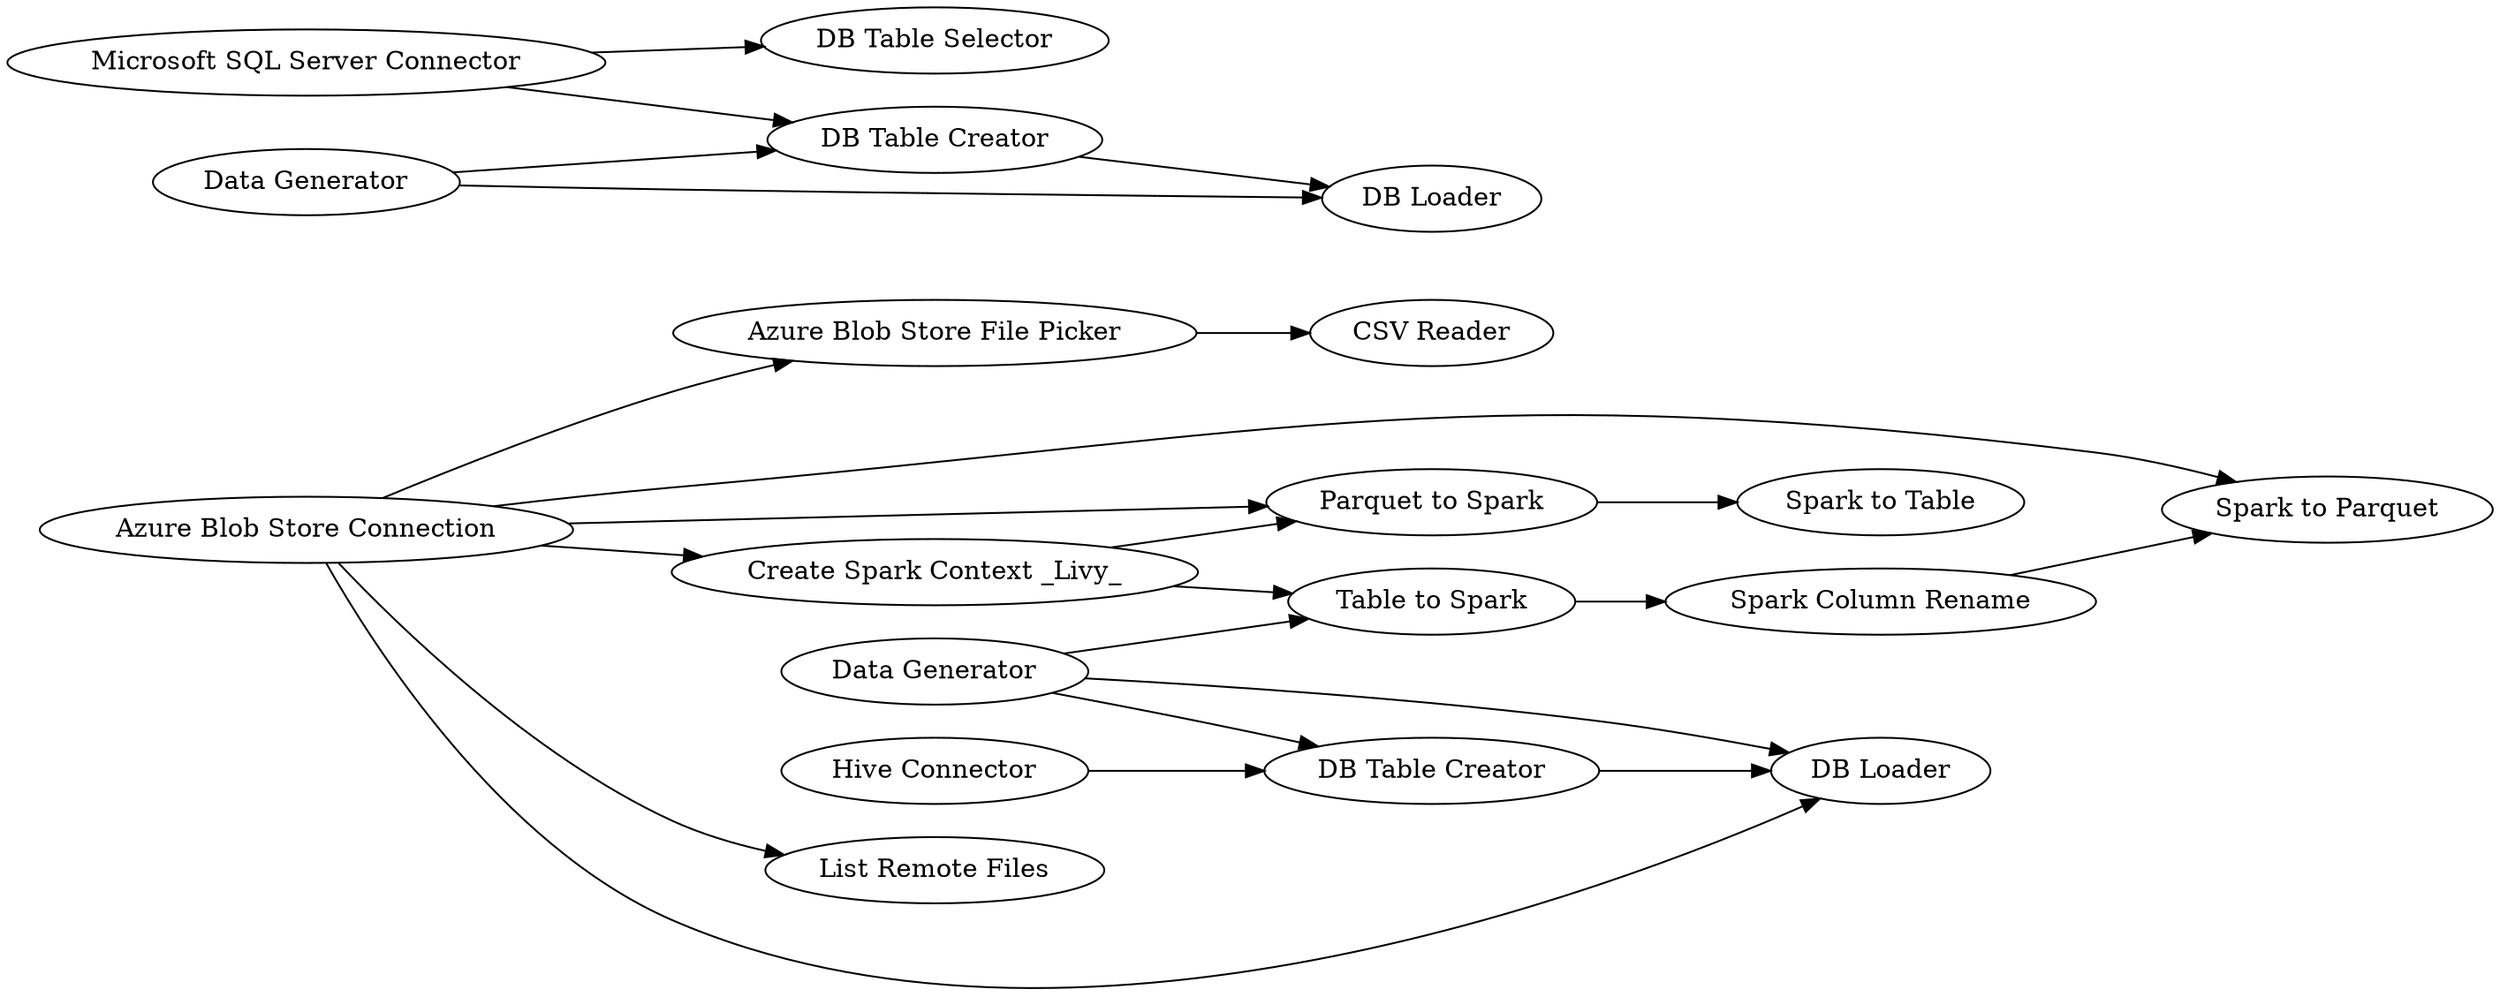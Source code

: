digraph {
	1 [label="Create Spark Context _Livy_"]
	2 [label="Azure Blob Store Connection"]
	5 [label="Table to Spark"]
	6 [label="Data Generator"]
	7 [label="Spark to Parquet"]
	8 [label="Parquet to Spark"]
	9 [label="Spark Column Rename"]
	10 [label="Spark to Table"]
	32 [label="DB Table Selector"]
	34 [label="Data Generator"]
	35 [label="DB Table Creator"]
	36 [label="DB Loader"]
	37 [label="Microsoft SQL Server Connector"]
	40 [label="DB Loader"]
	41 [label="Hive Connector"]
	42 [label="DB Table Creator"]
	43 [label="List Remote Files"]
	44 [label="Azure Blob Store File Picker"]
	45 [label="CSV Reader"]
	1 -> 5
	1 -> 8
	2 -> 1
	2 -> 7
	2 -> 43
	2 -> 8
	2 -> 40
	2 -> 44
	5 -> 9
	6 -> 5
	6 -> 42
	6 -> 40
	8 -> 10
	9 -> 7
	34 -> 35
	34 -> 36
	35 -> 36
	37 -> 32
	37 -> 35
	41 -> 42
	42 -> 40
	44 -> 45
	rankdir=LR
}
